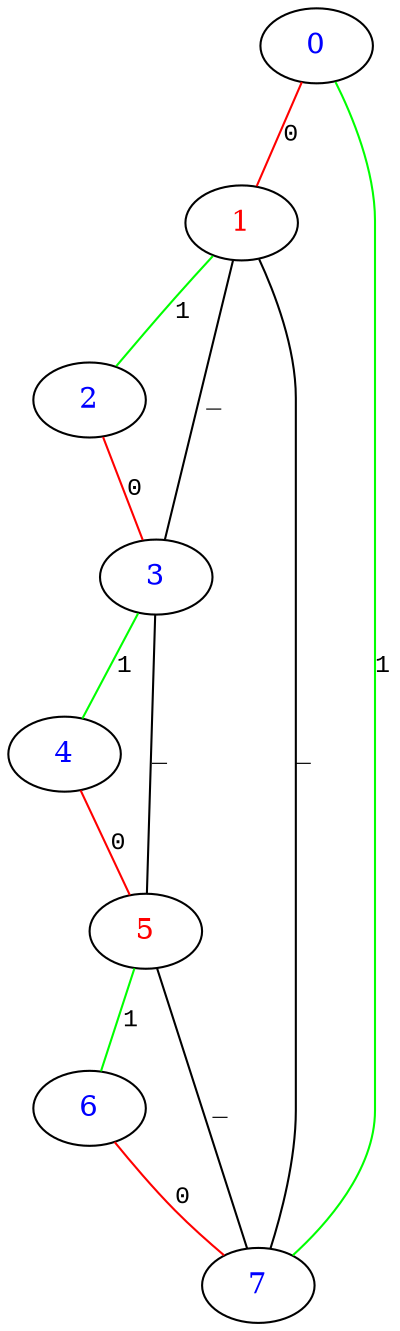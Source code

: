 graph G {
0 [fontcolor="#0000FFFF" label="0" pos="0,0!"];
1 [fontcolor="#FF0000FF" label="1" pos="1,0!"];
2 [fontcolor="#0000FFFF" label="2" pos="2,0!"];
3 [fontcolor="#0000FFFF" label="3" pos="2,-1!"];
4 [fontcolor="#0000FFFF" label="4" pos="2,-2!"];
5 [fontcolor="#FF0000FF" label="5" pos="1,-2!"];
6 [fontcolor="#0000FFFF" label="6" pos="0,-2!"];
7 [fontcolor="#0000FFFF" label="7" pos="0,-1!"];
3 -- 4 [fontname="Courier New" fontsize="12" label="1" color="#00FF00FF"];
0 -- 1 [fontname="Courier New" fontsize="12" label="0" color="#FF0000FF"];
2 -- 3 [fontname="Courier New" fontsize="12" label="0" color="#FF0000FF"];
1 -- 3 [fontname="Courier New" fontsize="12" label="_" color="#000000FF"];
5 -- 6 [fontname="Courier New" fontsize="12" label="1" color="#00FF00FF"];
4 -- 5 [fontname="Courier New" fontsize="12" label="0" color="#FF0000FF"];
3 -- 5 [fontname="Courier New" fontsize="12" label="_" color="#000000FF"];
6 -- 7 [fontname="Courier New" fontsize="12" label="0" color="#FF0000FF"];
5 -- 7 [fontname="Courier New" fontsize="12" label="_" color="#000000FF"];
1 -- 7 [fontname="Courier New" fontsize="12" label="_" color="#000000FF"];
0 -- 7 [fontname="Courier New" fontsize="12" label="1" color="#00FF00FF"];
1 -- 2 [fontname="Courier New" fontsize="12" label="1" color="#00FF00FF"];
}
